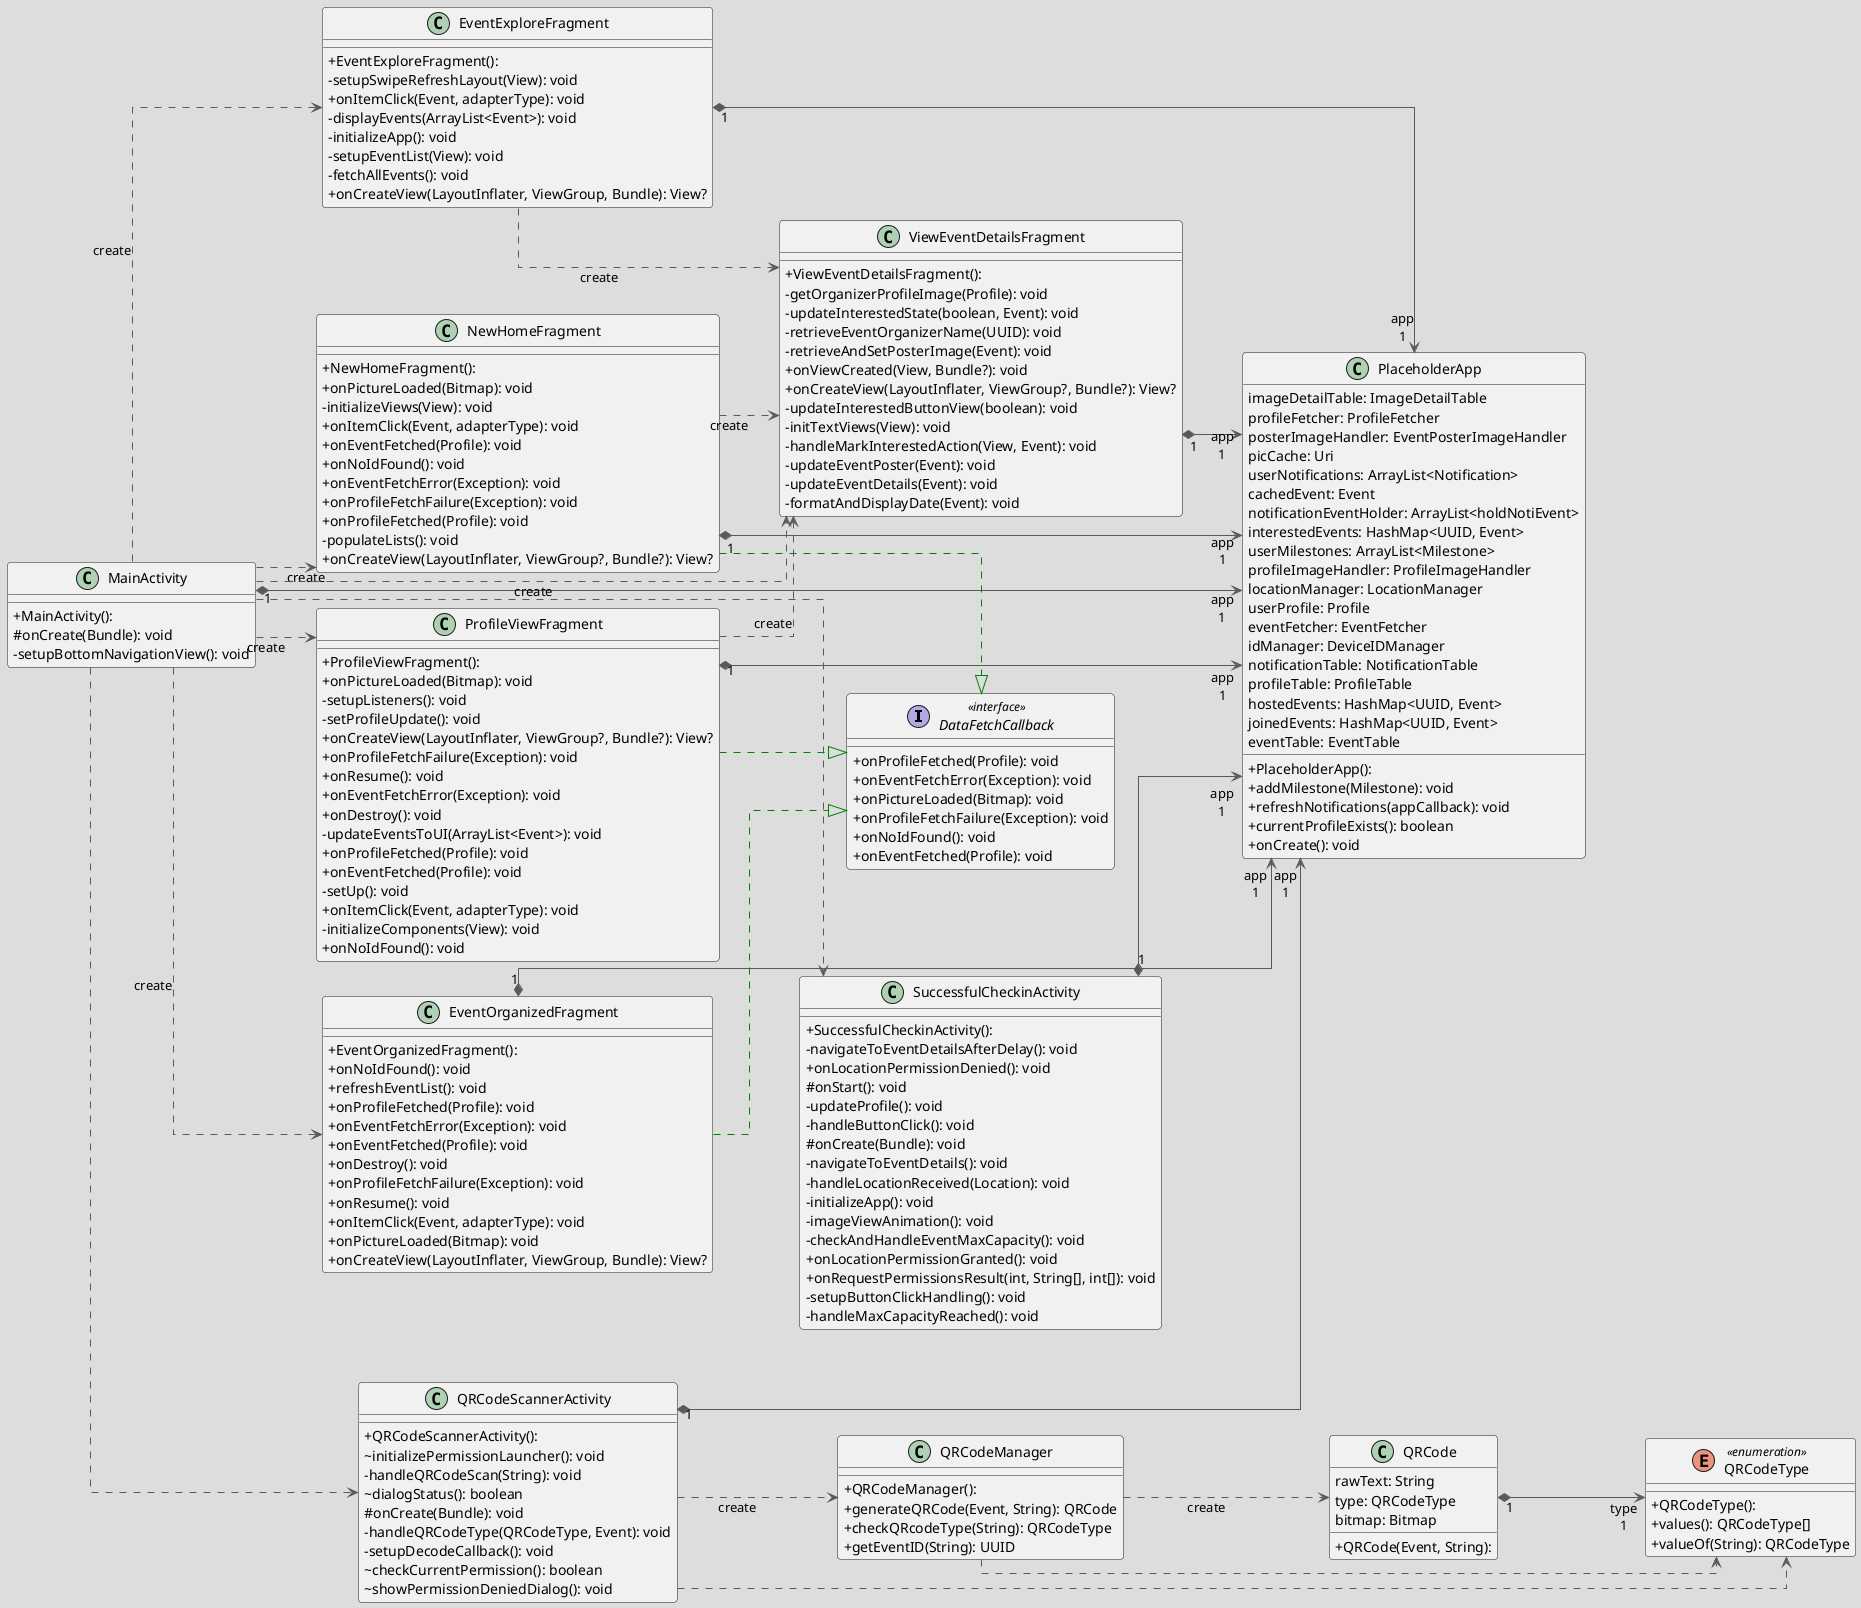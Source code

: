 @startuml

!theme toy
left to right direction
skinparam linetype ortho
skinparam classAttributeIconSize 0

interface DataFetchCallback << interface >> {
  + onProfileFetched(Profile): void
  + onEventFetchError(Exception): void
  + onPictureLoaded(Bitmap): void
  + onProfileFetchFailure(Exception): void
  + onNoIdFound(): void
  + onEventFetched(Profile): void
}
class EventExploreFragment {
  + EventExploreFragment():
  - setupSwipeRefreshLayout(View): void
  + onItemClick(Event, adapterType): void
  - displayEvents(ArrayList<Event>): void
  - initializeApp(): void
  - setupEventList(View): void
  - fetchAllEvents(): void
  + onCreateView(LayoutInflater, ViewGroup, Bundle): View?
}
class EventOrganizedFragment {
  + EventOrganizedFragment():
  + onNoIdFound(): void
  + refreshEventList(): void
  + onProfileFetched(Profile): void
  + onEventFetchError(Exception): void
  + onEventFetched(Profile): void
  + onDestroy(): void
  + onProfileFetchFailure(Exception): void
  + onResume(): void
  + onItemClick(Event, adapterType): void
  + onPictureLoaded(Bitmap): void
  + onCreateView(LayoutInflater, ViewGroup, Bundle): View?
}
class MainActivity {
  + MainActivity():
  # onCreate(Bundle): void
  - setupBottomNavigationView(): void
}
class NewHomeFragment {
  + NewHomeFragment():
  + onPictureLoaded(Bitmap): void
  - initializeViews(View): void
  + onItemClick(Event, adapterType): void
  + onEventFetched(Profile): void
  + onNoIdFound(): void
  + onEventFetchError(Exception): void
  + onProfileFetchFailure(Exception): void
  + onProfileFetched(Profile): void
  - populateLists(): void
  + onCreateView(LayoutInflater, ViewGroup?, Bundle?): View?
}
class PlaceholderApp {
  + PlaceholderApp():
  + addMilestone(Milestone): void
  + refreshNotifications(appCallback): void
  + currentProfileExists(): boolean
  + onCreate(): void
   imageDetailTable: ImageDetailTable
   profileFetcher: ProfileFetcher
   posterImageHandler: EventPosterImageHandler
   picCache: Uri
   userNotifications: ArrayList<Notification>
   cachedEvent: Event
   notificationEventHolder: ArrayList<holdNotiEvent>
   interestedEvents: HashMap<UUID, Event>
   userMilestones: ArrayList<Milestone>
   profileImageHandler: ProfileImageHandler
   locationManager: LocationManager
   userProfile: Profile
   eventFetcher: EventFetcher
   idManager: DeviceIDManager
   notificationTable: NotificationTable
   profileTable: ProfileTable
   hostedEvents: HashMap<UUID, Event>
   joinedEvents: HashMap<UUID, Event>
   eventTable: EventTable
}
class ProfileViewFragment {
  + ProfileViewFragment():
  + onPictureLoaded(Bitmap): void
  - setupListeners(): void
  - setProfileUpdate(): void
  + onCreateView(LayoutInflater, ViewGroup?, Bundle?): View?
  + onProfileFetchFailure(Exception): void
  + onResume(): void
  + onEventFetchError(Exception): void
  + onDestroy(): void
  - updateEventsToUI(ArrayList<Event>): void
  + onProfileFetched(Profile): void
  + onEventFetched(Profile): void
  - setUp(): void
  + onItemClick(Event, adapterType): void
  - initializeComponents(View): void
  + onNoIdFound(): void
}
class QRCode {
  + QRCode(Event, String):
   rawText: String
   type: QRCodeType
   bitmap: Bitmap
}
class QRCodeManager {
  + QRCodeManager():
  + generateQRCode(Event, String): QRCode
  + checkQRcodeType(String): QRCodeType
  + getEventID(String): UUID
}
class QRCodeScannerActivity {
  + QRCodeScannerActivity():
  ~ initializePermissionLauncher(): void
  - handleQRCodeScan(String): void
  ~ dialogStatus(): boolean
  # onCreate(Bundle): void
  - handleQRCodeType(QRCodeType, Event): void
  - setupDecodeCallback(): void
  ~ checkCurrentPermission(): boolean
  ~ showPermissionDeniedDialog(): void
}
enum QRCodeType << enumeration >> {
  + QRCodeType():
  + values(): QRCodeType[]
  + valueOf(String): QRCodeType
}
class SuccessfulCheckinActivity {
  + SuccessfulCheckinActivity():
  - navigateToEventDetailsAfterDelay(): void
  + onLocationPermissionDenied(): void
  # onStart(): void
  - updateProfile(): void
  - handleButtonClick(): void
  # onCreate(Bundle): void
  - navigateToEventDetails(): void
  - handleLocationReceived(Location): void
  - initializeApp(): void
  - imageViewAnimation(): void
  - checkAndHandleEventMaxCapacity(): void
  + onLocationPermissionGranted(): void
  + onRequestPermissionsResult(int, String[], int[]): void
  - setupButtonClickHandling(): void
  - handleMaxCapacityReached(): void
}
class ViewEventDetailsFragment {
  + ViewEventDetailsFragment():
  - getOrganizerProfileImage(Profile): void
  - updateInterestedState(boolean, Event): void
  - retrieveEventOrganizerName(UUID): void
  - retrieveAndSetPosterImage(Event): void
  + onViewCreated(View, Bundle?): void
  + onCreateView(LayoutInflater, ViewGroup?, Bundle?): View?
  - updateInterestedButtonView(boolean): void
  - initTextViews(View): void
  - handleMarkInterestedAction(View, Event): void
  - updateEventPoster(Event): void
  - updateEventDetails(Event): void
  - formatAndDisplayDate(Event): void
}

EventExploreFragment      "1" *-[#595959,plain]-> "app\n1" PlaceholderApp
EventExploreFragment       -[#595959,dashed]->  ViewEventDetailsFragment  : "«create»"
EventOrganizedFragment     -[#008200,dashed]-^  DataFetchCallback
EventOrganizedFragment    "1" *-[#595959,plain]-> "app\n1" PlaceholderApp
MainActivity               -[#595959,dashed]->  EventExploreFragment      : "«create»"
MainActivity               -[#595959,dashed]->  EventOrganizedFragment    : "«create»"
MainActivity               -[#595959,dashed]->  NewHomeFragment           : "«create»"
MainActivity              "1" *-[#595959,plain]-> "app\n1" PlaceholderApp
MainActivity               -[#595959,dashed]->  ProfileViewFragment       : "«create»"
MainActivity               -[#595959,dashed]->  QRCodeScannerActivity
MainActivity               -[#595959,dashed]->  SuccessfulCheckinActivity
MainActivity               -[#595959,dashed]->  ViewEventDetailsFragment  : "«create»"
NewHomeFragment            -[#008200,dashed]-^  DataFetchCallback
NewHomeFragment           "1" *-[#595959,plain]-> "app\n1" PlaceholderApp
NewHomeFragment            -[#595959,dashed]->  ViewEventDetailsFragment  : "«create»"
ProfileViewFragment        -[#008200,dashed]-^  DataFetchCallback
ProfileViewFragment       "1" *-[#595959,plain]-> "app\n1" PlaceholderApp
ProfileViewFragment        -[#595959,dashed]->  ViewEventDetailsFragment  : "«create»"
QRCode                    "1" *-[#595959,plain]-> "type\n1" QRCodeType
QRCodeManager              -[#595959,dashed]->  QRCode                    : "«create»"
QRCodeManager              -[#595959,dashed]->  QRCodeType
QRCodeScannerActivity     "1" *-[#595959,plain]-> "app\n1" PlaceholderApp
QRCodeScannerActivity      -[#595959,dashed]->  QRCodeManager             : "«create»"
QRCodeScannerActivity      -[#595959,dashed]->  QRCodeType
SuccessfulCheckinActivity "1" *-[#595959,plain]-> "app\n1" PlaceholderApp
ViewEventDetailsFragment  "1" *-[#595959,plain]-> "app\n1" PlaceholderApp
@enduml
